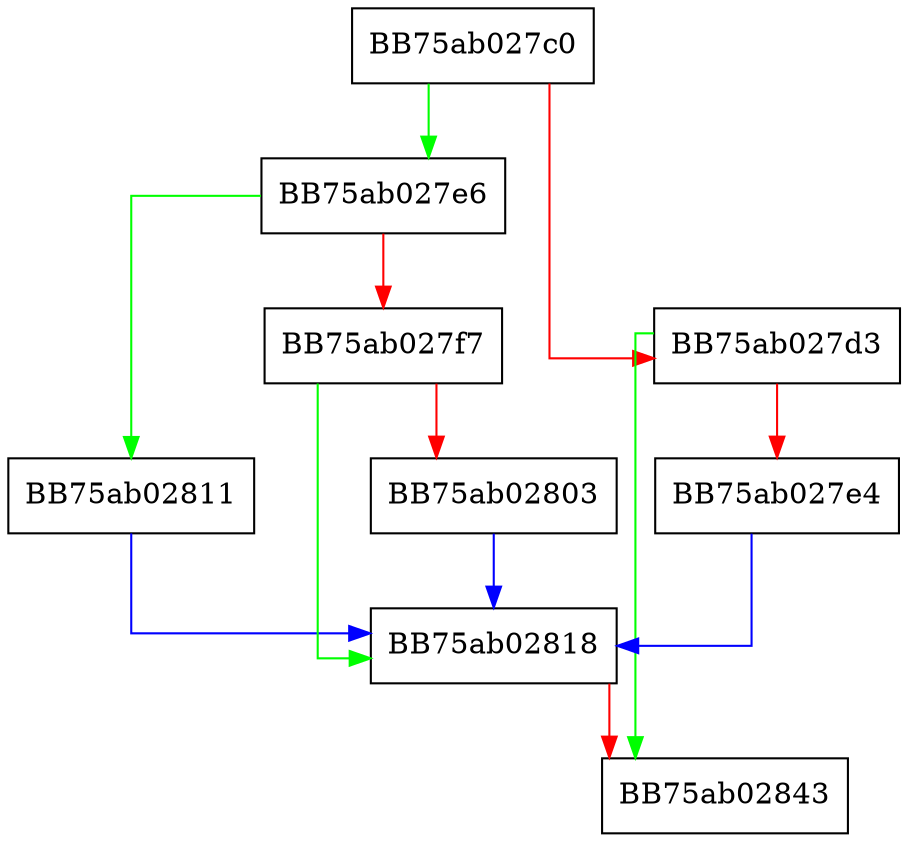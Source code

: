 digraph resume {
  node [shape="box"];
  graph [splines=ortho];
  BB75ab027c0 -> BB75ab027e6 [color="green"];
  BB75ab027c0 -> BB75ab027d3 [color="red"];
  BB75ab027d3 -> BB75ab02843 [color="green"];
  BB75ab027d3 -> BB75ab027e4 [color="red"];
  BB75ab027e4 -> BB75ab02818 [color="blue"];
  BB75ab027e6 -> BB75ab02811 [color="green"];
  BB75ab027e6 -> BB75ab027f7 [color="red"];
  BB75ab027f7 -> BB75ab02818 [color="green"];
  BB75ab027f7 -> BB75ab02803 [color="red"];
  BB75ab02803 -> BB75ab02818 [color="blue"];
  BB75ab02811 -> BB75ab02818 [color="blue"];
  BB75ab02818 -> BB75ab02843 [color="red"];
}